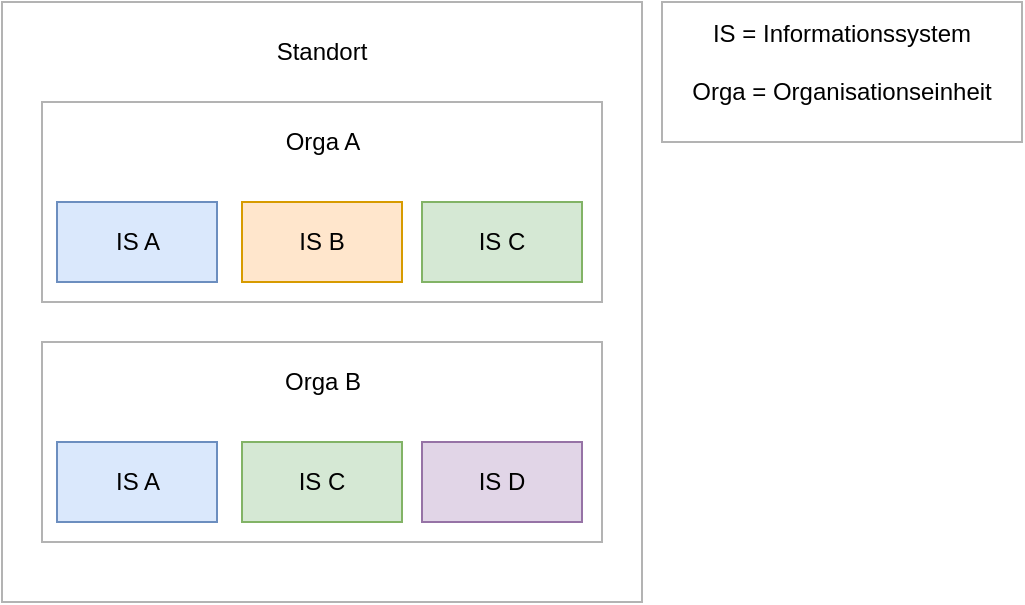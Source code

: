 <mxfile version="12.7.0" type="device"><diagram id="HRJ1GV11XVd2EEKbgHZd" name="Page-1"><mxGraphModel dx="626" dy="481" grid="1" gridSize="10" guides="1" tooltips="1" connect="1" arrows="1" fold="1" page="1" pageScale="1" pageWidth="827" pageHeight="1169" math="0" shadow="0"><root><mxCell id="0"/><mxCell id="1" parent="0"/><mxCell id="wUgZKgo3TFI3EHwBDgYv-1" value="" style="rounded=0;whiteSpace=wrap;html=1;strokeColor=#B3B3B3;" vertex="1" parent="1"><mxGeometry x="190" y="100" width="320" height="300" as="geometry"/></mxCell><mxCell id="wUgZKgo3TFI3EHwBDgYv-2" value="Standort" style="text;html=1;strokeColor=none;fillColor=none;align=center;verticalAlign=middle;whiteSpace=wrap;rounded=0;" vertex="1" parent="1"><mxGeometry x="305" y="110" width="90" height="30" as="geometry"/></mxCell><mxCell id="wUgZKgo3TFI3EHwBDgYv-3" value="" style="rounded=0;whiteSpace=wrap;html=1;strokeColor=#B3B3B3;" vertex="1" parent="1"><mxGeometry x="210" y="150" width="280" height="100" as="geometry"/></mxCell><mxCell id="wUgZKgo3TFI3EHwBDgYv-4" value="Orga A" style="text;html=1;strokeColor=none;fillColor=none;align=center;verticalAlign=middle;whiteSpace=wrap;rounded=0;" vertex="1" parent="1"><mxGeometry x="322.5" y="160" width="55" height="20" as="geometry"/></mxCell><mxCell id="wUgZKgo3TFI3EHwBDgYv-5" value="IS A" style="rounded=0;whiteSpace=wrap;html=1;fillColor=#dae8fc;strokeColor=#6c8ebf;" vertex="1" parent="1"><mxGeometry x="217.5" y="200" width="80" height="40" as="geometry"/></mxCell><mxCell id="wUgZKgo3TFI3EHwBDgYv-6" value="IS B" style="rounded=0;whiteSpace=wrap;html=1;fillColor=#ffe6cc;strokeColor=#d79b00;" vertex="1" parent="1"><mxGeometry x="310" y="200" width="80" height="40" as="geometry"/></mxCell><mxCell id="wUgZKgo3TFI3EHwBDgYv-7" value="IS C" style="rounded=0;whiteSpace=wrap;html=1;fillColor=#d5e8d4;strokeColor=#82b366;" vertex="1" parent="1"><mxGeometry x="400" y="200" width="80" height="40" as="geometry"/></mxCell><mxCell id="wUgZKgo3TFI3EHwBDgYv-8" value="" style="rounded=0;whiteSpace=wrap;html=1;strokeColor=#B3B3B3;" vertex="1" parent="1"><mxGeometry x="210" y="270" width="280" height="100" as="geometry"/></mxCell><mxCell id="wUgZKgo3TFI3EHwBDgYv-9" value="Orga B" style="text;html=1;strokeColor=none;fillColor=none;align=center;verticalAlign=middle;whiteSpace=wrap;rounded=0;" vertex="1" parent="1"><mxGeometry x="322.5" y="280" width="55" height="20" as="geometry"/></mxCell><mxCell id="wUgZKgo3TFI3EHwBDgYv-10" value="IS A" style="rounded=0;whiteSpace=wrap;html=1;fillColor=#dae8fc;strokeColor=#6c8ebf;" vertex="1" parent="1"><mxGeometry x="217.5" y="320" width="80" height="40" as="geometry"/></mxCell><mxCell id="wUgZKgo3TFI3EHwBDgYv-11" value="IS C" style="rounded=0;whiteSpace=wrap;html=1;fillColor=#d5e8d4;strokeColor=#82b366;" vertex="1" parent="1"><mxGeometry x="310" y="320" width="80" height="40" as="geometry"/></mxCell><mxCell id="wUgZKgo3TFI3EHwBDgYv-12" value="IS D" style="rounded=0;whiteSpace=wrap;html=1;fillColor=#e1d5e7;strokeColor=#9673a6;" vertex="1" parent="1"><mxGeometry x="400" y="320" width="80" height="40" as="geometry"/></mxCell><mxCell id="wUgZKgo3TFI3EHwBDgYv-15" value="" style="group" vertex="1" connectable="0" parent="1"><mxGeometry x="520" y="100" width="180" height="70" as="geometry"/></mxCell><mxCell id="wUgZKgo3TFI3EHwBDgYv-13" value="" style="rounded=0;whiteSpace=wrap;html=1;strokeColor=#B3B3B3;" vertex="1" parent="wUgZKgo3TFI3EHwBDgYv-15"><mxGeometry width="180" height="70" as="geometry"/></mxCell><mxCell id="wUgZKgo3TFI3EHwBDgYv-14" value="IS = Informationssystem&lt;br&gt;&lt;br&gt;Orga = Organisationseinheit" style="text;html=1;strokeColor=none;fillColor=none;align=center;verticalAlign=middle;whiteSpace=wrap;rounded=0;" vertex="1" parent="wUgZKgo3TFI3EHwBDgYv-15"><mxGeometry x="10" y="20" width="160" height="20" as="geometry"/></mxCell></root></mxGraphModel></diagram></mxfile>